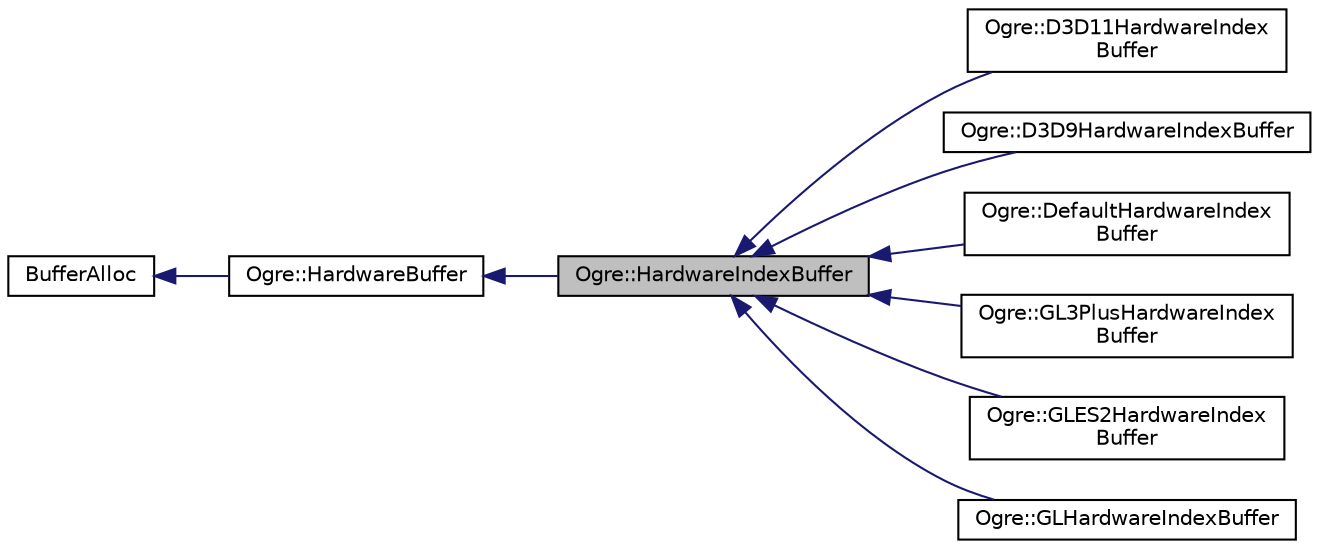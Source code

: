 digraph "Ogre::HardwareIndexBuffer"
{
  bgcolor="transparent";
  edge [fontname="Helvetica",fontsize="10",labelfontname="Helvetica",labelfontsize="10"];
  node [fontname="Helvetica",fontsize="10",shape=record];
  rankdir="LR";
  Node0 [label="Ogre::HardwareIndexBuffer",height=0.2,width=0.4,color="black", fillcolor="grey75", style="filled", fontcolor="black"];
  Node1 -> Node0 [dir="back",color="midnightblue",fontsize="10",style="solid",fontname="Helvetica"];
  Node1 [label="Ogre::HardwareBuffer",height=0.2,width=0.4,color="black",URL="$class_ogre_1_1_hardware_buffer.html",tooltip="Abstract class defining common features of hardware buffers. "];
  Node2 -> Node1 [dir="back",color="midnightblue",fontsize="10",style="solid",fontname="Helvetica"];
  Node2 [label="BufferAlloc",height=0.2,width=0.4,color="black",URL="$class_ogre_1_1_allocated_object.html"];
  Node0 -> Node3 [dir="back",color="midnightblue",fontsize="10",style="solid",fontname="Helvetica"];
  Node3 [label="Ogre::D3D11HardwareIndex\lBuffer",height=0.2,width=0.4,color="black",URL="$class_ogre_1_1_d3_d11_hardware_index_buffer.html"];
  Node0 -> Node4 [dir="back",color="midnightblue",fontsize="10",style="solid",fontname="Helvetica"];
  Node4 [label="Ogre::D3D9HardwareIndexBuffer",height=0.2,width=0.4,color="black",URL="$class_ogre_1_1_d3_d9_hardware_index_buffer.html"];
  Node0 -> Node5 [dir="back",color="midnightblue",fontsize="10",style="solid",fontname="Helvetica"];
  Node5 [label="Ogre::DefaultHardwareIndex\lBuffer",height=0.2,width=0.4,color="black",URL="$class_ogre_1_1_default_hardware_index_buffer.html",tooltip="Specialisation of HardwareIndexBuffer for emulation. "];
  Node0 -> Node6 [dir="back",color="midnightblue",fontsize="10",style="solid",fontname="Helvetica"];
  Node6 [label="Ogre::GL3PlusHardwareIndex\lBuffer",height=0.2,width=0.4,color="black",URL="$class_ogre_1_1_g_l3_plus_hardware_index_buffer.html"];
  Node0 -> Node7 [dir="back",color="midnightblue",fontsize="10",style="solid",fontname="Helvetica"];
  Node7 [label="Ogre::GLES2HardwareIndex\lBuffer",height=0.2,width=0.4,color="black",URL="$class_ogre_1_1_g_l_e_s2_hardware_index_buffer.html"];
  Node0 -> Node8 [dir="back",color="midnightblue",fontsize="10",style="solid",fontname="Helvetica"];
  Node8 [label="Ogre::GLHardwareIndexBuffer",height=0.2,width=0.4,color="black",URL="$class_ogre_1_1_g_l_hardware_index_buffer.html"];
}
